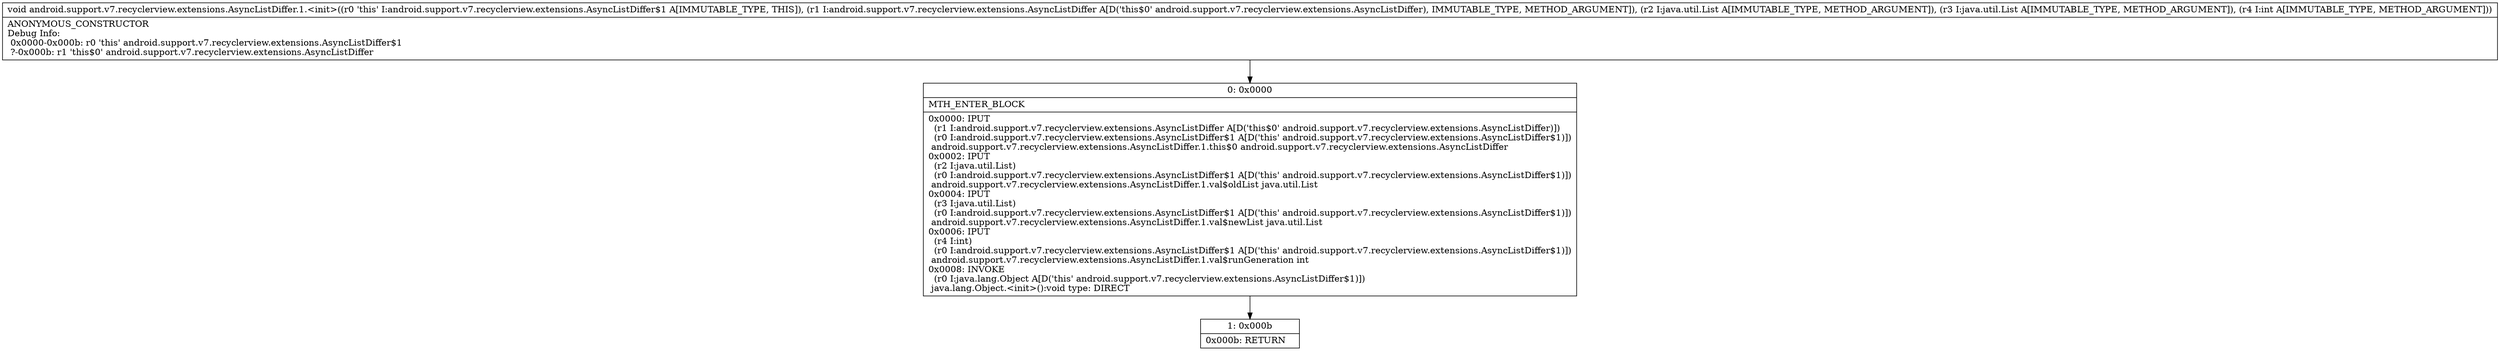 digraph "CFG forandroid.support.v7.recyclerview.extensions.AsyncListDiffer.1.\<init\>(Landroid\/support\/v7\/recyclerview\/extensions\/AsyncListDiffer;Ljava\/util\/List;Ljava\/util\/List;I)V" {
Node_0 [shape=record,label="{0\:\ 0x0000|MTH_ENTER_BLOCK\l|0x0000: IPUT  \l  (r1 I:android.support.v7.recyclerview.extensions.AsyncListDiffer A[D('this$0' android.support.v7.recyclerview.extensions.AsyncListDiffer)])\l  (r0 I:android.support.v7.recyclerview.extensions.AsyncListDiffer$1 A[D('this' android.support.v7.recyclerview.extensions.AsyncListDiffer$1)])\l android.support.v7.recyclerview.extensions.AsyncListDiffer.1.this$0 android.support.v7.recyclerview.extensions.AsyncListDiffer \l0x0002: IPUT  \l  (r2 I:java.util.List)\l  (r0 I:android.support.v7.recyclerview.extensions.AsyncListDiffer$1 A[D('this' android.support.v7.recyclerview.extensions.AsyncListDiffer$1)])\l android.support.v7.recyclerview.extensions.AsyncListDiffer.1.val$oldList java.util.List \l0x0004: IPUT  \l  (r3 I:java.util.List)\l  (r0 I:android.support.v7.recyclerview.extensions.AsyncListDiffer$1 A[D('this' android.support.v7.recyclerview.extensions.AsyncListDiffer$1)])\l android.support.v7.recyclerview.extensions.AsyncListDiffer.1.val$newList java.util.List \l0x0006: IPUT  \l  (r4 I:int)\l  (r0 I:android.support.v7.recyclerview.extensions.AsyncListDiffer$1 A[D('this' android.support.v7.recyclerview.extensions.AsyncListDiffer$1)])\l android.support.v7.recyclerview.extensions.AsyncListDiffer.1.val$runGeneration int \l0x0008: INVOKE  \l  (r0 I:java.lang.Object A[D('this' android.support.v7.recyclerview.extensions.AsyncListDiffer$1)])\l java.lang.Object.\<init\>():void type: DIRECT \l}"];
Node_1 [shape=record,label="{1\:\ 0x000b|0x000b: RETURN   \l}"];
MethodNode[shape=record,label="{void android.support.v7.recyclerview.extensions.AsyncListDiffer.1.\<init\>((r0 'this' I:android.support.v7.recyclerview.extensions.AsyncListDiffer$1 A[IMMUTABLE_TYPE, THIS]), (r1 I:android.support.v7.recyclerview.extensions.AsyncListDiffer A[D('this$0' android.support.v7.recyclerview.extensions.AsyncListDiffer), IMMUTABLE_TYPE, METHOD_ARGUMENT]), (r2 I:java.util.List A[IMMUTABLE_TYPE, METHOD_ARGUMENT]), (r3 I:java.util.List A[IMMUTABLE_TYPE, METHOD_ARGUMENT]), (r4 I:int A[IMMUTABLE_TYPE, METHOD_ARGUMENT]))  | ANONYMOUS_CONSTRUCTOR\lDebug Info:\l  0x0000\-0x000b: r0 'this' android.support.v7.recyclerview.extensions.AsyncListDiffer$1\l  ?\-0x000b: r1 'this$0' android.support.v7.recyclerview.extensions.AsyncListDiffer\l}"];
MethodNode -> Node_0;
Node_0 -> Node_1;
}

